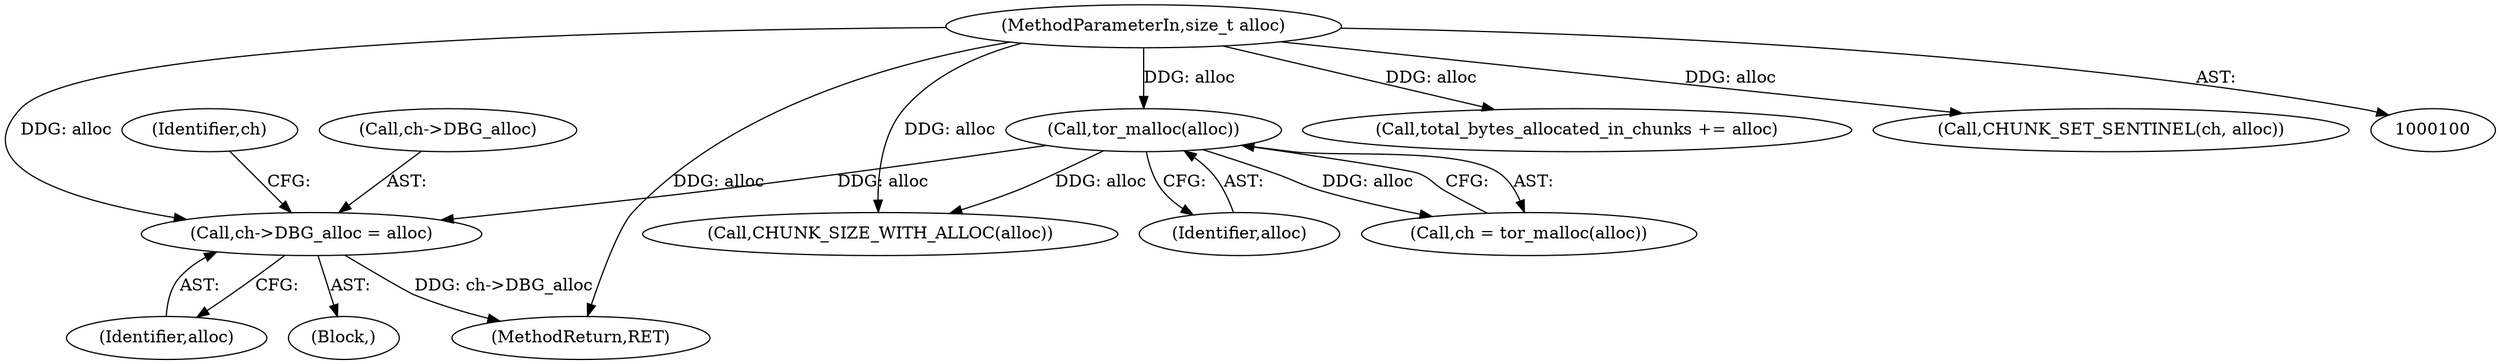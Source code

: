 digraph "0_tor_3cea86eb2fbb65949673eb4ba8ebb695c87a57ce_0@pointer" {
"1000118" [label="(Call,ch->DBG_alloc = alloc)"];
"1000106" [label="(Call,tor_malloc(alloc))"];
"1000101" [label="(MethodParameterIn,size_t alloc)"];
"1000125" [label="(Identifier,ch)"];
"1000129" [label="(Call,total_bytes_allocated_in_chunks += alloc)"];
"1000122" [label="(Identifier,alloc)"];
"1000127" [label="(Call,CHUNK_SIZE_WITH_ALLOC(alloc))"];
"1000104" [label="(Call,ch = tor_malloc(alloc))"];
"1000119" [label="(Call,ch->DBG_alloc)"];
"1000102" [label="(Block,)"];
"1000142" [label="(Call,CHUNK_SET_SENTINEL(ch, alloc))"];
"1000101" [label="(MethodParameterIn,size_t alloc)"];
"1000147" [label="(MethodReturn,RET)"];
"1000118" [label="(Call,ch->DBG_alloc = alloc)"];
"1000106" [label="(Call,tor_malloc(alloc))"];
"1000107" [label="(Identifier,alloc)"];
"1000118" -> "1000102"  [label="AST: "];
"1000118" -> "1000122"  [label="CFG: "];
"1000119" -> "1000118"  [label="AST: "];
"1000122" -> "1000118"  [label="AST: "];
"1000125" -> "1000118"  [label="CFG: "];
"1000118" -> "1000147"  [label="DDG: ch->DBG_alloc"];
"1000106" -> "1000118"  [label="DDG: alloc"];
"1000101" -> "1000118"  [label="DDG: alloc"];
"1000106" -> "1000104"  [label="AST: "];
"1000106" -> "1000107"  [label="CFG: "];
"1000107" -> "1000106"  [label="AST: "];
"1000104" -> "1000106"  [label="CFG: "];
"1000106" -> "1000104"  [label="DDG: alloc"];
"1000101" -> "1000106"  [label="DDG: alloc"];
"1000106" -> "1000127"  [label="DDG: alloc"];
"1000101" -> "1000100"  [label="AST: "];
"1000101" -> "1000147"  [label="DDG: alloc"];
"1000101" -> "1000127"  [label="DDG: alloc"];
"1000101" -> "1000129"  [label="DDG: alloc"];
"1000101" -> "1000142"  [label="DDG: alloc"];
}
